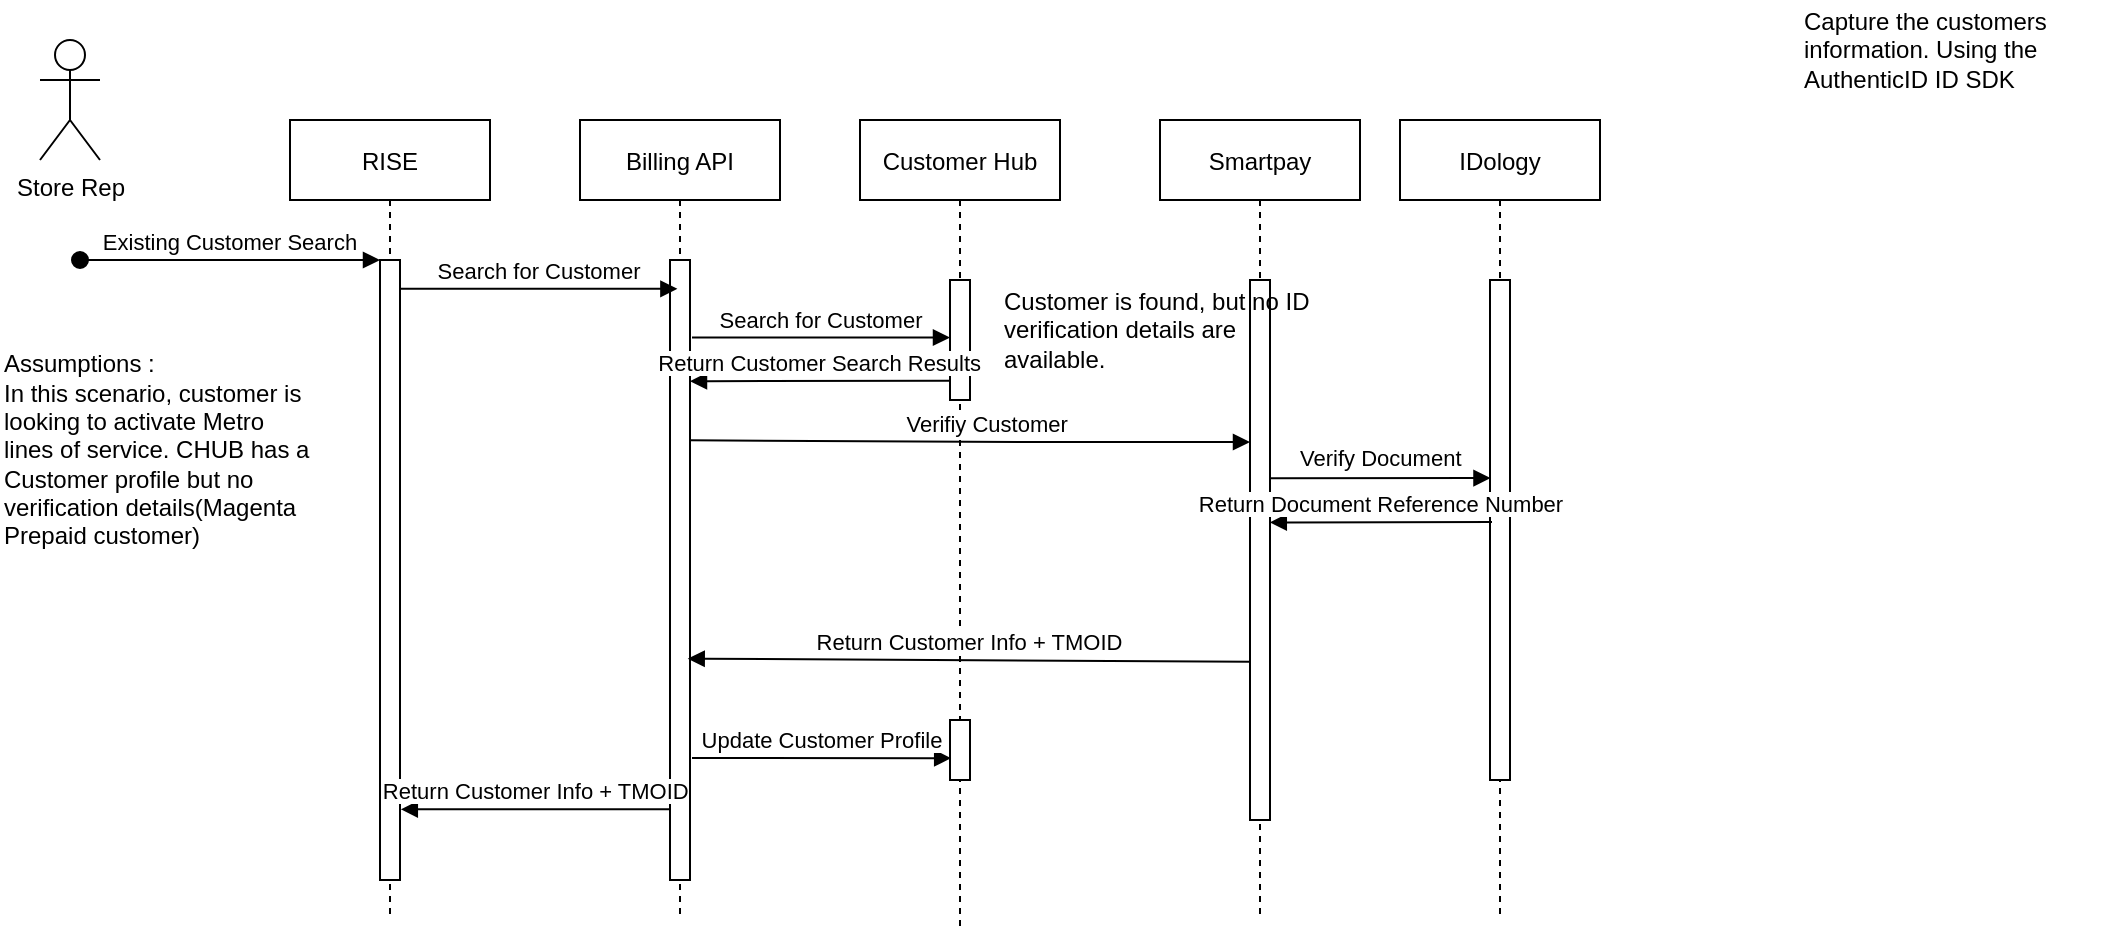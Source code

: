 <mxfile version="14.3.0" type="github">
  <diagram id="nKOJrB1VfP32wkWAsUuA" name="Page-1">
    <mxGraphModel dx="2062" dy="1122" grid="1" gridSize="10" guides="1" tooltips="1" connect="1" arrows="1" fold="1" page="1" pageScale="1" pageWidth="1100" pageHeight="850" math="0" shadow="0">
      <root>
        <mxCell id="0" />
        <mxCell id="1" parent="0" />
        <mxCell id="LGv2I6CfhC-DXlK5i3q5-1" value="RISE" style="shape=umlLifeline;perimeter=lifelinePerimeter;container=1;collapsible=0;recursiveResize=0;rounded=0;shadow=0;strokeWidth=1;" parent="1" vertex="1">
          <mxGeometry x="175" y="80" width="100" height="400" as="geometry" />
        </mxCell>
        <mxCell id="LGv2I6CfhC-DXlK5i3q5-2" value="" style="points=[];perimeter=orthogonalPerimeter;rounded=0;shadow=0;strokeWidth=1;" parent="LGv2I6CfhC-DXlK5i3q5-1" vertex="1">
          <mxGeometry x="45" y="70" width="10" height="310" as="geometry" />
        </mxCell>
        <mxCell id="LGv2I6CfhC-DXlK5i3q5-3" value="Existing Customer Search" style="verticalAlign=bottom;startArrow=oval;endArrow=block;startSize=8;shadow=0;strokeWidth=1;" parent="LGv2I6CfhC-DXlK5i3q5-1" target="LGv2I6CfhC-DXlK5i3q5-2" edge="1">
          <mxGeometry relative="1" as="geometry">
            <mxPoint x="-105" y="70" as="sourcePoint" />
          </mxGeometry>
        </mxCell>
        <mxCell id="LGv2I6CfhC-DXlK5i3q5-4" value="Billing API" style="shape=umlLifeline;perimeter=lifelinePerimeter;container=1;collapsible=0;recursiveResize=0;rounded=0;shadow=0;strokeWidth=1;" parent="1" vertex="1">
          <mxGeometry x="320" y="80" width="100" height="400" as="geometry" />
        </mxCell>
        <mxCell id="LGv2I6CfhC-DXlK5i3q5-5" value="" style="points=[];perimeter=orthogonalPerimeter;rounded=0;shadow=0;strokeWidth=1;" parent="LGv2I6CfhC-DXlK5i3q5-4" vertex="1">
          <mxGeometry x="45" y="70" width="10" height="310" as="geometry" />
        </mxCell>
        <mxCell id="LGv2I6CfhC-DXlK5i3q5-6" value="Search for Customer" style="verticalAlign=bottom;endArrow=block;entryX=0.487;entryY=0.261;shadow=0;strokeWidth=1;entryDx=0;entryDy=0;entryPerimeter=0;" parent="1" edge="1">
          <mxGeometry relative="1" as="geometry">
            <mxPoint x="230" y="164.4" as="sourcePoint" />
            <mxPoint x="368.7" y="164.4" as="targetPoint" />
          </mxGeometry>
        </mxCell>
        <mxCell id="LGv2I6CfhC-DXlK5i3q5-7" value="Store Rep" style="shape=umlActor;verticalLabelPosition=bottom;verticalAlign=top;html=1;" parent="1" vertex="1">
          <mxGeometry x="50" y="40" width="30" height="60" as="geometry" />
        </mxCell>
        <mxCell id="LGv2I6CfhC-DXlK5i3q5-8" value="Customer Hub" style="shape=umlLifeline;perimeter=lifelinePerimeter;container=1;collapsible=0;recursiveResize=0;rounded=0;shadow=0;strokeWidth=1;" parent="1" vertex="1">
          <mxGeometry x="460" y="80" width="100" height="405" as="geometry" />
        </mxCell>
        <mxCell id="LGv2I6CfhC-DXlK5i3q5-9" value="" style="html=1;points=[];perimeter=orthogonalPerimeter;" parent="LGv2I6CfhC-DXlK5i3q5-8" vertex="1">
          <mxGeometry x="45" y="80" width="10" height="60" as="geometry" />
        </mxCell>
        <mxCell id="eEAKTDP4_7GDPInE2_qc-5" value="" style="html=1;points=[];perimeter=orthogonalPerimeter;" parent="LGv2I6CfhC-DXlK5i3q5-8" vertex="1">
          <mxGeometry x="45" y="300" width="10" height="30" as="geometry" />
        </mxCell>
        <mxCell id="LGv2I6CfhC-DXlK5i3q5-11" value="Search for Customer" style="verticalAlign=bottom;endArrow=block;shadow=0;strokeWidth=1;exitX=1.1;exitY=0.125;exitDx=0;exitDy=0;exitPerimeter=0;" parent="1" source="LGv2I6CfhC-DXlK5i3q5-5" target="LGv2I6CfhC-DXlK5i3q5-9" edge="1">
          <mxGeometry relative="1" as="geometry">
            <mxPoint x="400" y="200" as="sourcePoint" />
            <mxPoint x="560" y="171" as="targetPoint" />
          </mxGeometry>
        </mxCell>
        <mxCell id="LGv2I6CfhC-DXlK5i3q5-12" value="Capture the customers information. Using the AuthenticID ID SDK" style="text;html=1;strokeColor=none;fillColor=none;align=left;verticalAlign=middle;whiteSpace=wrap;rounded=0;" parent="1" vertex="1">
          <mxGeometry x="930" y="20" width="160" height="50" as="geometry" />
        </mxCell>
        <mxCell id="LGv2I6CfhC-DXlK5i3q5-13" value="Smartpay" style="shape=umlLifeline;perimeter=lifelinePerimeter;container=1;collapsible=0;recursiveResize=0;rounded=0;shadow=0;strokeWidth=1;" parent="1" vertex="1">
          <mxGeometry x="610" y="80" width="100" height="400" as="geometry" />
        </mxCell>
        <mxCell id="LGv2I6CfhC-DXlK5i3q5-14" value="" style="points=[];perimeter=orthogonalPerimeter;rounded=0;shadow=0;strokeWidth=1;" parent="LGv2I6CfhC-DXlK5i3q5-13" vertex="1">
          <mxGeometry x="45" y="80" width="10" height="270" as="geometry" />
        </mxCell>
        <mxCell id="LGv2I6CfhC-DXlK5i3q5-15" value="Return Customer Search Results" style="verticalAlign=bottom;endArrow=block;shadow=0;strokeWidth=1;exitX=-0.014;exitY=0.84;exitDx=0;exitDy=0;exitPerimeter=0;" parent="1" source="LGv2I6CfhC-DXlK5i3q5-9" edge="1">
          <mxGeometry relative="1" as="geometry">
            <mxPoint x="460" y="211" as="sourcePoint" />
            <mxPoint x="375" y="210.6" as="targetPoint" />
            <Array as="points" />
          </mxGeometry>
        </mxCell>
        <mxCell id="LGv2I6CfhC-DXlK5i3q5-16" value="Assumptions :&amp;nbsp;&lt;br&gt;In this scenario, customer is looking to activate Metro lines of service. CHUB has a Customer profile but no verification details(Magenta Prepaid customer)&lt;br&gt;" style="text;html=1;strokeColor=none;fillColor=none;align=left;verticalAlign=middle;whiteSpace=wrap;rounded=0;" parent="1" vertex="1">
          <mxGeometry x="30" y="190" width="160" height="110" as="geometry" />
        </mxCell>
        <mxCell id="LGv2I6CfhC-DXlK5i3q5-20" value="Verifiy Customer" style="verticalAlign=bottom;endArrow=block;shadow=0;strokeWidth=1;exitX=0.957;exitY=0.273;exitDx=0;exitDy=0;exitPerimeter=0;" parent="1" edge="1">
          <mxGeometry x="0.276" y="30" relative="1" as="geometry">
            <mxPoint x="374.57" y="240.17" as="sourcePoint" />
            <mxPoint x="655" y="241" as="targetPoint" />
            <Array as="points">
              <mxPoint x="550" y="241" />
            </Array>
            <mxPoint x="-30" y="30" as="offset" />
          </mxGeometry>
        </mxCell>
        <mxCell id="LGv2I6CfhC-DXlK5i3q5-21" value="IDology" style="shape=umlLifeline;perimeter=lifelinePerimeter;container=1;collapsible=0;recursiveResize=0;rounded=0;shadow=0;strokeWidth=1;" parent="1" vertex="1">
          <mxGeometry x="730" y="80" width="100" height="400" as="geometry" />
        </mxCell>
        <mxCell id="LGv2I6CfhC-DXlK5i3q5-22" value="" style="points=[];perimeter=orthogonalPerimeter;rounded=0;shadow=0;strokeWidth=1;" parent="LGv2I6CfhC-DXlK5i3q5-21" vertex="1">
          <mxGeometry x="45" y="80" width="10" height="250" as="geometry" />
        </mxCell>
        <mxCell id="LGv2I6CfhC-DXlK5i3q5-25" value="Verify Document" style="verticalAlign=bottom;endArrow=block;shadow=0;strokeWidth=1;exitX=0.99;exitY=0.367;exitDx=0;exitDy=0;exitPerimeter=0;entryX=0.024;entryY=0.396;entryDx=0;entryDy=0;entryPerimeter=0;" parent="1" source="LGv2I6CfhC-DXlK5i3q5-14" target="LGv2I6CfhC-DXlK5i3q5-22" edge="1">
          <mxGeometry x="0.01" y="1" relative="1" as="geometry">
            <mxPoint x="670.0" y="260.63" as="sourcePoint" />
            <mxPoint x="750" y="260" as="targetPoint" />
            <Array as="points" />
            <mxPoint as="offset" />
          </mxGeometry>
        </mxCell>
        <mxCell id="LGv2I6CfhC-DXlK5i3q5-29" value="Return Customer Info + TMOID" style="verticalAlign=bottom;endArrow=block;shadow=0;strokeWidth=1;exitX=-0.01;exitY=0.886;exitDx=0;exitDy=0;exitPerimeter=0;entryX=1.041;entryY=0.886;entryDx=0;entryDy=0;entryPerimeter=0;" parent="1" source="LGv2I6CfhC-DXlK5i3q5-5" target="LGv2I6CfhC-DXlK5i3q5-2" edge="1">
          <mxGeometry relative="1" as="geometry">
            <mxPoint x="321.73" y="425.24" as="sourcePoint" />
            <mxPoint x="190.0" y="424.0" as="targetPoint" />
          </mxGeometry>
        </mxCell>
        <mxCell id="eEAKTDP4_7GDPInE2_qc-1" value="Customer is found, but no ID verification details are available." style="text;html=1;strokeColor=none;fillColor=none;align=left;verticalAlign=middle;whiteSpace=wrap;rounded=0;" parent="1" vertex="1">
          <mxGeometry x="530" y="160" width="160" height="50" as="geometry" />
        </mxCell>
        <mxCell id="eEAKTDP4_7GDPInE2_qc-2" value="Return Document Reference Number" style="verticalAlign=bottom;endArrow=block;shadow=0;strokeWidth=1;entryX=0.99;entryY=0.449;entryDx=0;entryDy=0;entryPerimeter=0;" parent="1" target="LGv2I6CfhC-DXlK5i3q5-14" edge="1">
          <mxGeometry relative="1" as="geometry">
            <mxPoint x="776" y="281" as="sourcePoint" />
            <mxPoint x="676" y="284.79" as="targetPoint" />
            <Array as="points" />
          </mxGeometry>
        </mxCell>
        <mxCell id="LGv2I6CfhC-DXlK5i3q5-28" value="Return Customer Info + TMOID" style="verticalAlign=bottom;endArrow=block;shadow=0;strokeWidth=1;exitX=0.024;exitY=0.707;exitDx=0;exitDy=0;exitPerimeter=0;entryX=0.886;entryY=0.643;entryDx=0;entryDy=0;entryPerimeter=0;" parent="1" source="LGv2I6CfhC-DXlK5i3q5-14" target="LGv2I6CfhC-DXlK5i3q5-5" edge="1">
          <mxGeometry relative="1" as="geometry">
            <mxPoint x="650" y="350" as="sourcePoint" />
            <mxPoint x="390" y="350" as="targetPoint" />
          </mxGeometry>
        </mxCell>
        <mxCell id="eEAKTDP4_7GDPInE2_qc-4" value="Update Customer Profile" style="verticalAlign=bottom;endArrow=block;shadow=0;strokeWidth=1;entryX=0.059;entryY=0.637;entryDx=0;entryDy=0;entryPerimeter=0;" parent="1" target="eEAKTDP4_7GDPInE2_qc-5" edge="1">
          <mxGeometry relative="1" as="geometry">
            <mxPoint x="376" y="399" as="sourcePoint" />
            <mxPoint x="489.0" y="400" as="targetPoint" />
          </mxGeometry>
        </mxCell>
      </root>
    </mxGraphModel>
  </diagram>
</mxfile>
